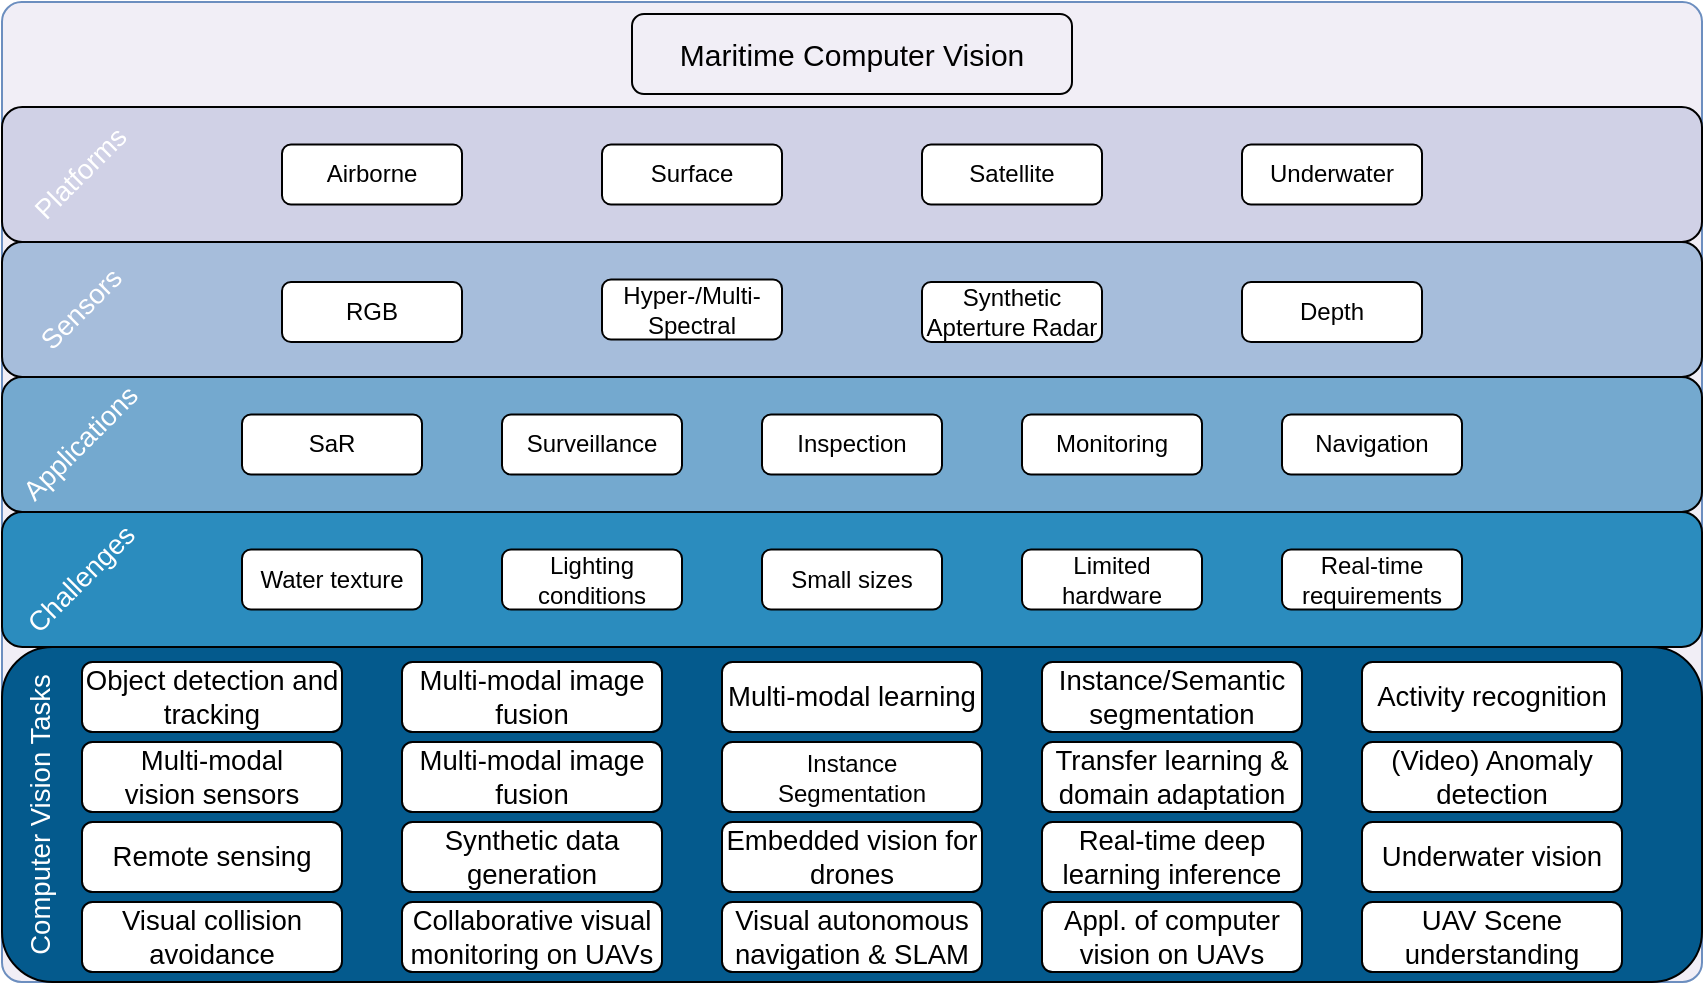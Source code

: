 <mxfile version="20.2.3" type="github"><diagram id="prtHgNgQTEPvFCAcTncT" name="Page-1"><mxGraphModel dx="1185" dy="650" grid="1" gridSize="10" guides="1" tooltips="1" connect="1" arrows="1" fold="1" page="1" pageScale="1" pageWidth="850" pageHeight="750" math="0" shadow="0"><root><mxCell id="0"/><mxCell id="1" parent="0"/><mxCell id="x5pgocKVDB9rGOrsrMcc-65" value="" style="rounded=1;whiteSpace=wrap;html=1;fontSize=13.772;fillColor=#f1eef6;arcSize=2;strokeColor=#6c8ebf;" vertex="1" parent="1"><mxGeometry width="850" height="490" as="geometry"/></mxCell><mxCell id="x5pgocKVDB9rGOrsrMcc-72" value="" style="rounded=1;whiteSpace=wrap;html=1;fontSize=13.772;fillColor=#045a8d;" vertex="1" parent="1"><mxGeometry y="322.5" width="850" height="167.5" as="geometry"/></mxCell><mxCell id="x5pgocKVDB9rGOrsrMcc-71" value="" style="rounded=1;whiteSpace=wrap;html=1;fontSize=13.772;fillColor=#2b8cbe;" vertex="1" parent="1"><mxGeometry y="255" width="850" height="67.5" as="geometry"/></mxCell><mxCell id="x5pgocKVDB9rGOrsrMcc-67" value="" style="rounded=1;whiteSpace=wrap;html=1;fontSize=13.772;fillColor=#74a9cf;" vertex="1" parent="1"><mxGeometry y="187.5" width="850" height="67.5" as="geometry"/></mxCell><mxCell id="x5pgocKVDB9rGOrsrMcc-68" value="" style="rounded=1;whiteSpace=wrap;html=1;fontSize=13.772;fillColor=#a6bddb;" vertex="1" parent="1"><mxGeometry y="120" width="850" height="67.5" as="geometry"/></mxCell><mxCell id="x5pgocKVDB9rGOrsrMcc-66" value="" style="rounded=1;whiteSpace=wrap;html=1;fontSize=13.772;fillColor=#d0d1e6;" vertex="1" parent="1"><mxGeometry y="52.5" width="850" height="67.5" as="geometry"/></mxCell><mxCell id="x5pgocKVDB9rGOrsrMcc-1" value="&lt;font style=&quot;font-size: 15px;&quot;&gt;Maritime Computer Vision&lt;/font&gt;" style="rounded=1;whiteSpace=wrap;html=1;fillColor=none;" vertex="1" parent="1"><mxGeometry x="315" y="6" width="220" height="40" as="geometry"/></mxCell><mxCell id="x5pgocKVDB9rGOrsrMcc-2" value="Airborne" style="rounded=1;whiteSpace=wrap;html=1;" vertex="1" parent="1"><mxGeometry x="140" y="71.25" width="90" height="30" as="geometry"/></mxCell><mxCell id="x5pgocKVDB9rGOrsrMcc-3" value="Surface" style="rounded=1;whiteSpace=wrap;html=1;" vertex="1" parent="1"><mxGeometry x="300" y="71.25" width="90" height="30" as="geometry"/></mxCell><mxCell id="x5pgocKVDB9rGOrsrMcc-4" value="Satellite" style="rounded=1;whiteSpace=wrap;html=1;" vertex="1" parent="1"><mxGeometry x="460" y="71.25" width="90" height="30" as="geometry"/></mxCell><mxCell id="x5pgocKVDB9rGOrsrMcc-5" value="Underwater" style="rounded=1;whiteSpace=wrap;html=1;" vertex="1" parent="1"><mxGeometry x="620" y="71.25" width="90" height="30" as="geometry"/></mxCell><mxCell id="x5pgocKVDB9rGOrsrMcc-6" value="SaR" style="rounded=1;whiteSpace=wrap;html=1;" vertex="1" parent="1"><mxGeometry x="120" y="206.25" width="90" height="30" as="geometry"/></mxCell><mxCell id="x5pgocKVDB9rGOrsrMcc-7" value="Surveillance" style="rounded=1;whiteSpace=wrap;html=1;" vertex="1" parent="1"><mxGeometry x="250" y="206.25" width="90" height="30" as="geometry"/></mxCell><mxCell id="x5pgocKVDB9rGOrsrMcc-8" value="Inspection" style="rounded=1;whiteSpace=wrap;html=1;" vertex="1" parent="1"><mxGeometry x="380" y="206.25" width="90" height="30" as="geometry"/></mxCell><mxCell id="x5pgocKVDB9rGOrsrMcc-10" value="Navigation" style="rounded=1;whiteSpace=wrap;html=1;" vertex="1" parent="1"><mxGeometry x="640" y="206.25" width="90" height="30" as="geometry"/></mxCell><mxCell id="x5pgocKVDB9rGOrsrMcc-11" value="Monitoring" style="rounded=1;whiteSpace=wrap;html=1;" vertex="1" parent="1"><mxGeometry x="510" y="206.25" width="90" height="30" as="geometry"/></mxCell><mxCell id="x5pgocKVDB9rGOrsrMcc-12" value="RGB" style="rounded=1;whiteSpace=wrap;html=1;" vertex="1" parent="1"><mxGeometry x="140" y="140" width="90" height="30" as="geometry"/></mxCell><mxCell id="x5pgocKVDB9rGOrsrMcc-13" value="Hyper-/Multi-Spectral" style="rounded=1;whiteSpace=wrap;html=1;" vertex="1" parent="1"><mxGeometry x="300" y="138.75" width="90" height="30" as="geometry"/></mxCell><mxCell id="x5pgocKVDB9rGOrsrMcc-14" value="Synthetic Apterture Radar" style="rounded=1;whiteSpace=wrap;html=1;" vertex="1" parent="1"><mxGeometry x="460" y="140" width="90" height="30" as="geometry"/></mxCell><mxCell id="x5pgocKVDB9rGOrsrMcc-15" value="Depth" style="rounded=1;whiteSpace=wrap;html=1;" vertex="1" parent="1"><mxGeometry x="620" y="140" width="90" height="30" as="geometry"/></mxCell><mxCell id="x5pgocKVDB9rGOrsrMcc-17" value="&lt;span dir=&quot;ltr&quot; role=&quot;presentation&quot; style=&quot;left: 442.794px; top: 869.774px; font-size: 13.772px; font-family: sans-serif; transform: scaleX(0.898);&quot;&gt;Object detection and tracking&lt;/span&gt;" style="rounded=1;whiteSpace=wrap;html=1;" vertex="1" parent="1"><mxGeometry x="40" y="330" width="130" height="35" as="geometry"/></mxCell><mxCell id="x5pgocKVDB9rGOrsrMcc-18" value="Water texture" style="rounded=1;whiteSpace=wrap;html=1;" vertex="1" parent="1"><mxGeometry x="120" y="273.75" width="90" height="30" as="geometry"/></mxCell><mxCell id="x5pgocKVDB9rGOrsrMcc-19" value="Lighting conditions" style="rounded=1;whiteSpace=wrap;html=1;" vertex="1" parent="1"><mxGeometry x="250" y="273.75" width="90" height="30" as="geometry"/></mxCell><mxCell id="x5pgocKVDB9rGOrsrMcc-20" value="Small sizes" style="rounded=1;whiteSpace=wrap;html=1;" vertex="1" parent="1"><mxGeometry x="380" y="273.75" width="90" height="30" as="geometry"/></mxCell><mxCell id="x5pgocKVDB9rGOrsrMcc-21" value="Limited hardware" style="rounded=1;whiteSpace=wrap;html=1;" vertex="1" parent="1"><mxGeometry x="510" y="273.75" width="90" height="30" as="geometry"/></mxCell><mxCell id="x5pgocKVDB9rGOrsrMcc-22" value="Real-time requirements" style="rounded=1;whiteSpace=wrap;html=1;" vertex="1" parent="1"><mxGeometry x="640" y="273.75" width="90" height="30" as="geometry"/></mxCell><mxCell id="x5pgocKVDB9rGOrsrMcc-23" value="&lt;span dir=&quot;ltr&quot; role=&quot;presentation&quot; style=&quot;left: 442.794px; top: 898.476px; font-size: 13.772px; font-family: sans-serif; transform: scaleX(0.947);&quot;&gt;Multi-modal image fusion&lt;/span&gt;" style="rounded=1;whiteSpace=wrap;html=1;" vertex="1" parent="1"><mxGeometry x="200" y="330" width="130" height="35" as="geometry"/></mxCell><mxCell id="x5pgocKVDB9rGOrsrMcc-24" value="&lt;span dir=&quot;ltr&quot; role=&quot;presentation&quot; style=&quot;left: 442.794px; top: 898.476px; font-size: 13.772px; font-family: sans-serif; transform: scaleX(0.947);&quot;&gt;Multi-modal image fusion&lt;/span&gt;" style="rounded=1;whiteSpace=wrap;html=1;" vertex="1" parent="1"><mxGeometry x="200" y="370" width="130" height="35" as="geometry"/></mxCell><mxCell id="x5pgocKVDB9rGOrsrMcc-25" value="&lt;span dir=&quot;ltr&quot; role=&quot;presentation&quot; style=&quot;left: 85.11px; top: 398.187px; font-size: 13.772px; font-family: sans-serif; transform: scaleX(0.966);&quot;&gt;Activity recognition&lt;/span&gt;" style="rounded=1;whiteSpace=wrap;html=1;fontSize=13.772;" vertex="1" parent="1"><mxGeometry x="680" y="330" width="130" height="35" as="geometry"/></mxCell><mxCell id="x5pgocKVDB9rGOrsrMcc-26" value="&lt;span dir=&quot;ltr&quot; role=&quot;presentation&quot; style=&quot;left: 85.11px; top: 425.522px; font-size: 13.772px; font-family: sans-serif; transform: scaleX(0.889);&quot;&gt;Instance/Semantic segmentation&lt;/span&gt;" style="rounded=1;whiteSpace=wrap;html=1;" vertex="1" parent="1"><mxGeometry x="520" y="330" width="130" height="35" as="geometry"/></mxCell><mxCell id="x5pgocKVDB9rGOrsrMcc-27" value="&lt;div&gt;&lt;span dir=&quot;ltr&quot; role=&quot;presentation&quot; style=&quot;left: 85.11px; top: 370.852px; font-size: 13.772px; font-family: sans-serif; transform: scaleX(0.928);&quot;&gt;(Video) Anomaly detection&lt;/span&gt;&lt;/div&gt;" style="rounded=1;whiteSpace=wrap;html=1;" vertex="1" parent="1"><mxGeometry x="680" y="370" width="130" height="35" as="geometry"/></mxCell><mxCell id="x5pgocKVDB9rGOrsrMcc-28" value="&lt;div&gt;&lt;span dir=&quot;ltr&quot; role=&quot;presentation&quot; style=&quot;left: 442.794px; top: 955.879px; font-size: 13.772px; font-family: sans-serif; transform: scaleX(0.945);&quot;&gt;Multi-modal &lt;br&gt;&lt;/span&gt;&lt;/div&gt;&lt;div&gt;&lt;span dir=&quot;ltr&quot; role=&quot;presentation&quot; style=&quot;left: 442.794px; top: 955.879px; font-size: 13.772px; font-family: sans-serif; transform: scaleX(0.945);&quot;&gt;vision sensors &lt;/span&gt;&lt;span dir=&quot;ltr&quot; role=&quot;presentation&quot; style=&quot;left: 454.5px; top: 972.405px; font-size: 13.772px; font-family: sans-serif; transform: scaleX(0.873);&quot;&gt;&lt;/span&gt;&lt;/div&gt;&lt;div&gt;&lt;span dir=&quot;ltr&quot; role=&quot;presentation&quot; style=&quot;left: 454.5px; top: 972.405px; font-size: 13.772px; font-family: sans-serif; transform: scaleX(0.873);&quot;&gt;&lt;/span&gt;&lt;/div&gt;" style="rounded=1;whiteSpace=wrap;html=1;" vertex="1" parent="1"><mxGeometry x="40" y="370" width="130" height="35" as="geometry"/></mxCell><mxCell id="x5pgocKVDB9rGOrsrMcc-29" value="&lt;span dir=&quot;ltr&quot; role=&quot;presentation&quot; style=&quot;left: 442.794px; top: 927.178px; font-size: 13.772px; font-family: sans-serif; transform: scaleX(0.955);&quot;&gt;Multi-modal learning&lt;/span&gt;" style="rounded=1;whiteSpace=wrap;html=1;" vertex="1" parent="1"><mxGeometry x="360" y="330" width="130" height="35" as="geometry"/></mxCell><mxCell id="x5pgocKVDB9rGOrsrMcc-30" value="&lt;span dir=&quot;ltr&quot; role=&quot;presentation&quot; style=&quot;left: 85.11px; top: 452.856px; font-size: 13.772px; font-family: sans-serif; transform: scaleX(0.872);&quot;&gt;UAV Scene understanding&lt;br&gt;&lt;/span&gt;" style="rounded=1;whiteSpace=wrap;html=1;" vertex="1" parent="1"><mxGeometry x="680" y="450" width="130" height="35" as="geometry"/></mxCell><mxCell id="x5pgocKVDB9rGOrsrMcc-31" value="&lt;span dir=&quot;ltr&quot; role=&quot;presentation&quot; style=&quot;left: 85.11px; top: 562.195px; font-size: 13.772px; font-family: sans-serif; transform: scaleX(0.901);&quot;&gt;Embedded vision for drones&lt;/span&gt;" style="rounded=1;whiteSpace=wrap;html=1;" vertex="1" parent="1"><mxGeometry x="360" y="410" width="130" height="35" as="geometry"/></mxCell><mxCell id="x5pgocKVDB9rGOrsrMcc-32" value="&lt;span dir=&quot;ltr&quot; role=&quot;presentation&quot; style=&quot;left: 85.11px; top: 534.86px; font-size: 13.772px; font-family: sans-serif; transform: scaleX(0.887);&quot;&gt;Remote sensing &lt;/span&gt;" style="rounded=1;whiteSpace=wrap;html=1;" vertex="1" parent="1"><mxGeometry x="40" y="410" width="130" height="35" as="geometry"/></mxCell><mxCell id="x5pgocKVDB9rGOrsrMcc-33" value="&lt;font style=&quot;font-size: 13.772px;&quot;&gt;&lt;span dir=&quot;ltr&quot; role=&quot;presentation&quot; style=&quot;left: 85.11px; top: 507.526px; font-size: 13.772px; font-family: sans-serif; transform: scaleX(0.885);&quot;&gt;Transfer learning &amp;amp; domain adaptation&lt;/span&gt;&lt;/font&gt;" style="rounded=1;whiteSpace=wrap;html=1;" vertex="1" parent="1"><mxGeometry x="520" y="370" width="130" height="35" as="geometry"/></mxCell><mxCell id="x5pgocKVDB9rGOrsrMcc-34" value="&lt;span dir=&quot;ltr&quot; role=&quot;presentation&quot; style=&quot;left: 85.11px; top: 480.191px; font-size: 13.772px; font-family: sans-serif; transform: scaleX(0.887);&quot;&gt;Synthetic data generation&lt;/span&gt;" style="rounded=1;whiteSpace=wrap;html=1;" vertex="1" parent="1"><mxGeometry x="200" y="410" width="130" height="35" as="geometry"/></mxCell><mxCell id="x5pgocKVDB9rGOrsrMcc-35" value="&lt;span dir=&quot;ltr&quot; role=&quot;presentation&quot; style=&quot;left: 85.11px; top: 671.533px; font-size: 13.772px; font-family: sans-serif; transform: scaleX(0.913);&quot;&gt;Collaborative visual monitoring on UAVs&lt;br&gt;&lt;/span&gt;" style="rounded=1;whiteSpace=wrap;html=1;" vertex="1" parent="1"><mxGeometry x="200" y="450" width="130" height="35" as="geometry"/></mxCell><mxCell id="x5pgocKVDB9rGOrsrMcc-36" value="&lt;span dir=&quot;ltr&quot; role=&quot;presentation&quot; style=&quot;left: 85.11px; top: 644.199px; font-size: 13.772px; font-family: sans-serif; transform: scaleX(0.92);&quot;&gt;Visual collision avoidance&lt;/span&gt;" style="rounded=1;whiteSpace=wrap;html=1;" vertex="1" parent="1"><mxGeometry x="40" y="450" width="130" height="35" as="geometry"/></mxCell><mxCell id="x5pgocKVDB9rGOrsrMcc-37" value="&lt;span dir=&quot;ltr&quot; role=&quot;presentation&quot; style=&quot;left: 85.11px; top: 616.864px; font-size: 13.772px; font-family: sans-serif; transform: scaleX(0.913);&quot;&gt;Visual autonomous navigation &amp;amp; SLAM&lt;/span&gt;" style="rounded=1;whiteSpace=wrap;html=1;" vertex="1" parent="1"><mxGeometry x="360" y="450" width="130" height="35" as="geometry"/></mxCell><mxCell id="x5pgocKVDB9rGOrsrMcc-38" value="&lt;span dir=&quot;ltr&quot; role=&quot;presentation&quot; style=&quot;left: 85.11px; top: 589.53px; font-size: 13.772px; font-family: sans-serif; transform: scaleX(0.891);&quot;&gt;Real-time deep learning inference&lt;/span&gt;" style="rounded=1;whiteSpace=wrap;html=1;" vertex="1" parent="1"><mxGeometry x="520" y="410" width="130" height="35" as="geometry"/></mxCell><mxCell id="x5pgocKVDB9rGOrsrMcc-39" value="&lt;span dir=&quot;ltr&quot; role=&quot;presentation&quot; style=&quot;left: 85.11px; top: 698.868px; font-size: 13.772px; font-family: sans-serif; transform: scaleX(0.908);&quot;&gt;Appl. of computer vision on UAVs&lt;br&gt;&lt;/span&gt;" style="rounded=1;whiteSpace=wrap;html=1;" vertex="1" parent="1"><mxGeometry x="520" y="450" width="130" height="35" as="geometry"/></mxCell><mxCell id="x5pgocKVDB9rGOrsrMcc-40" value="&lt;font style=&quot;font-size: 13.772px;&quot;&gt;Underwater vision&lt;/font&gt;" style="rounded=1;whiteSpace=wrap;html=1;" vertex="1" parent="1"><mxGeometry x="680" y="410" width="130" height="35" as="geometry"/></mxCell><mxCell id="x5pgocKVDB9rGOrsrMcc-46" value="&lt;div&gt;Instance &lt;br&gt;&lt;/div&gt;&lt;div&gt;Segmentation&lt;br&gt;&lt;/div&gt;" style="rounded=1;whiteSpace=wrap;html=1;" vertex="1" parent="1"><mxGeometry x="360" y="370" width="130" height="35" as="geometry"/></mxCell><mxCell id="x5pgocKVDB9rGOrsrMcc-73" value="&lt;font color=&quot;#FFFFFF&quot;&gt;Platforms&lt;/font&gt;" style="text;html=1;strokeColor=none;fillColor=none;align=center;verticalAlign=middle;whiteSpace=wrap;rounded=0;fontSize=13.772;rotation=-45;" vertex="1" parent="1"><mxGeometry x="10" y="71.25" width="60" height="30" as="geometry"/></mxCell><mxCell id="x5pgocKVDB9rGOrsrMcc-75" value="Sensors" style="text;html=1;strokeColor=none;fillColor=none;align=center;verticalAlign=middle;whiteSpace=wrap;rounded=0;fontSize=13.772;rotation=-45;fontColor=#FFFFFF;" vertex="1" parent="1"><mxGeometry x="10" y="138.75" width="60" height="30" as="geometry"/></mxCell><mxCell id="x5pgocKVDB9rGOrsrMcc-76" value="Applications" style="text;html=1;strokeColor=none;fillColor=none;align=center;verticalAlign=middle;whiteSpace=wrap;rounded=0;fontSize=13.772;rotation=-45;fontColor=#FFFFFF;" vertex="1" parent="1"><mxGeometry x="10" y="206.25" width="60" height="30" as="geometry"/></mxCell><mxCell id="x5pgocKVDB9rGOrsrMcc-78" value="&lt;div&gt;Challenges&lt;/div&gt;" style="text;html=1;strokeColor=none;fillColor=none;align=center;verticalAlign=middle;whiteSpace=wrap;rounded=0;fontSize=13.772;rotation=-45;fontColor=#FFFFFF;" vertex="1" parent="1"><mxGeometry x="10" y="273.75" width="60" height="30" as="geometry"/></mxCell><mxCell id="x5pgocKVDB9rGOrsrMcc-80" value="&lt;div&gt;Computer Vision Tasks&lt;br&gt;&lt;/div&gt;" style="text;html=1;strokeColor=none;fillColor=none;align=center;verticalAlign=middle;whiteSpace=wrap;rounded=0;fontSize=13.772;rotation=-90;fontColor=#FFFFFF;" vertex="1" parent="1"><mxGeometry x="-60" y="391.25" width="160" height="30" as="geometry"/></mxCell></root></mxGraphModel></diagram></mxfile>